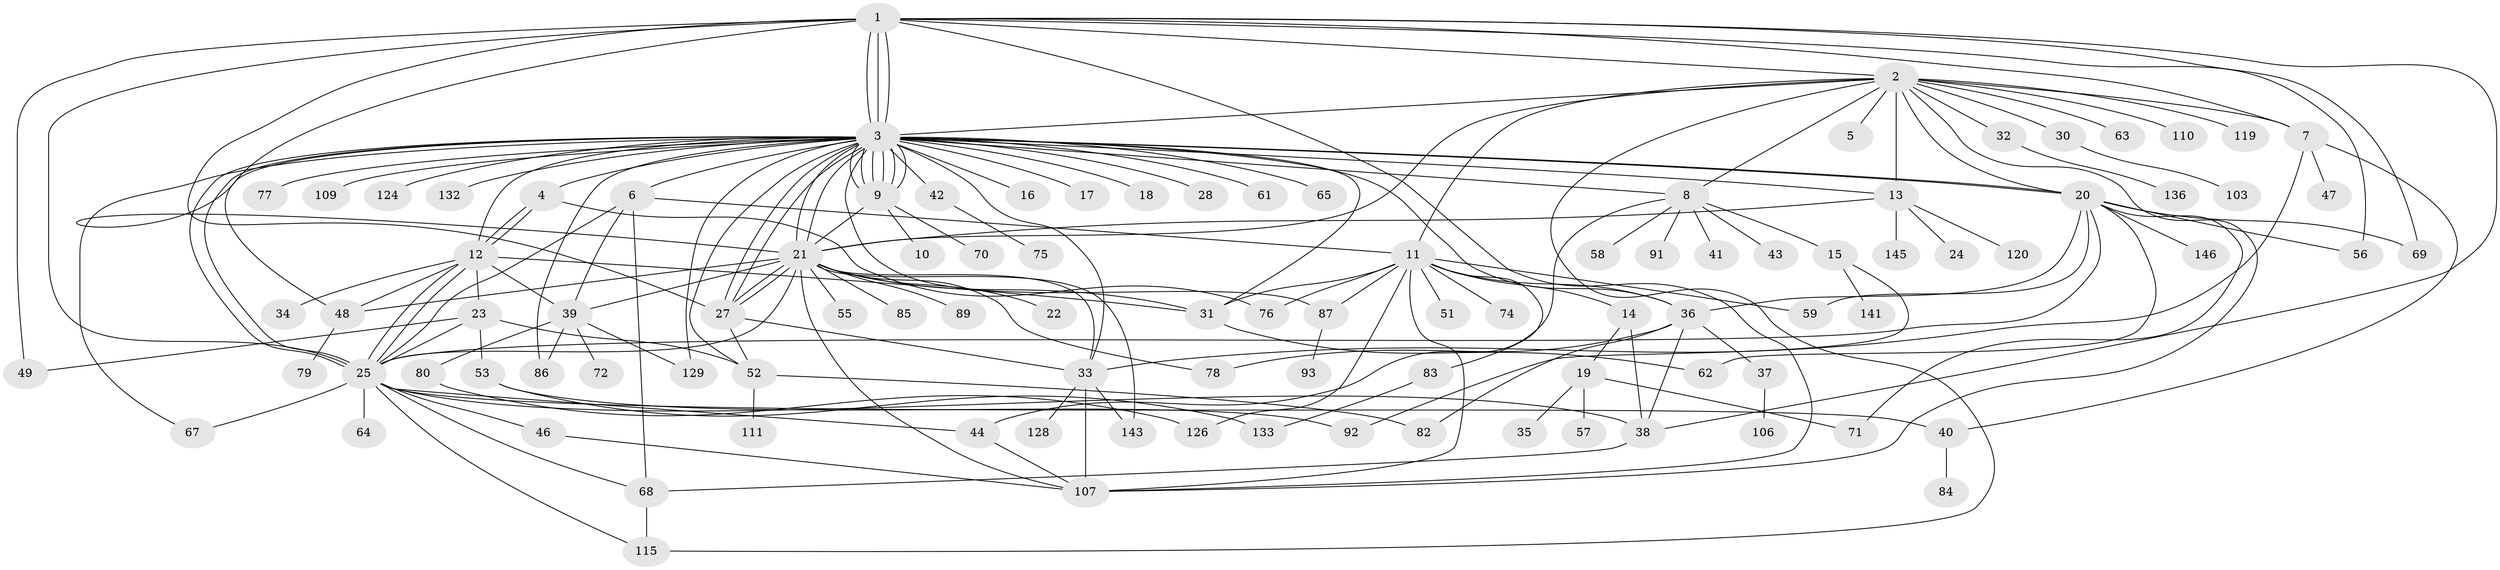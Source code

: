 // original degree distribution, {13: 0.00684931506849315, 17: 0.00684931506849315, 47: 0.00684931506849315, 4: 0.0273972602739726, 1: 0.4520547945205479, 5: 0.0547945205479452, 6: 0.0273972602739726, 8: 0.0136986301369863, 9: 0.00684931506849315, 15: 0.00684931506849315, 10: 0.0136986301369863, 7: 0.0273972602739726, 3: 0.1095890410958904, 11: 0.0136986301369863, 21: 0.00684931506849315, 2: 0.2191780821917808}
// Generated by graph-tools (version 1.1) at 2025/18/03/04/25 18:18:04]
// undirected, 102 vertices, 180 edges
graph export_dot {
graph [start="1"]
  node [color=gray90,style=filled];
  1;
  2 [super="+66"];
  3;
  4;
  5;
  6 [super="+99+26"];
  7 [super="+97"];
  8;
  9;
  10 [super="+60+121+98"];
  11;
  12;
  13 [super="+81"];
  14;
  15;
  16;
  17;
  18;
  19;
  20;
  21 [super="+96"];
  22;
  23;
  24;
  25 [super="+88+29+45"];
  27 [super="+139"];
  28;
  30;
  31 [super="+117"];
  32;
  33;
  34;
  35;
  36 [super="+116"];
  37;
  38;
  39;
  40;
  41;
  42;
  43;
  44 [super="+101+102"];
  46 [super="+90"];
  47;
  48 [super="+54"];
  49 [super="+113"];
  51;
  52;
  53 [super="+137+130"];
  55;
  56;
  57;
  58 [super="+122"];
  59;
  61 [super="+73"];
  62;
  63;
  64;
  65;
  67;
  68;
  69;
  70;
  71;
  72;
  74 [super="+140+118"];
  75;
  76;
  77;
  78;
  79;
  80;
  82 [super="+123"];
  83;
  84;
  85;
  86 [super="+100"];
  87;
  89 [super="+114"];
  91;
  92 [super="+105"];
  93;
  103;
  106;
  107 [super="+125+108+135"];
  109;
  110;
  111;
  115 [super="+127"];
  119;
  120;
  124;
  126;
  128;
  129 [super="+131+144"];
  132;
  133 [super="+134"];
  136;
  141;
  143;
  145;
  146;
  1 -- 2;
  1 -- 3;
  1 -- 3;
  1 -- 3;
  1 -- 7;
  1 -- 21;
  1 -- 38;
  1 -- 56;
  1 -- 69;
  1 -- 107;
  1 -- 25;
  1 -- 49;
  1 -- 27;
  2 -- 3;
  2 -- 5;
  2 -- 7;
  2 -- 8;
  2 -- 11;
  2 -- 13;
  2 -- 20;
  2 -- 30;
  2 -- 32;
  2 -- 63;
  2 -- 107;
  2 -- 110;
  2 -- 115 [weight=2];
  2 -- 119;
  2 -- 21;
  3 -- 4;
  3 -- 6;
  3 -- 8;
  3 -- 9;
  3 -- 9;
  3 -- 9;
  3 -- 9;
  3 -- 9;
  3 -- 9;
  3 -- 12;
  3 -- 13;
  3 -- 16;
  3 -- 17;
  3 -- 18;
  3 -- 20;
  3 -- 20;
  3 -- 21;
  3 -- 21;
  3 -- 25 [weight=4];
  3 -- 25;
  3 -- 27;
  3 -- 27;
  3 -- 28;
  3 -- 31;
  3 -- 33;
  3 -- 36;
  3 -- 42;
  3 -- 52;
  3 -- 61;
  3 -- 65;
  3 -- 67;
  3 -- 77;
  3 -- 86;
  3 -- 87;
  3 -- 109;
  3 -- 124;
  3 -- 132;
  3 -- 129;
  3 -- 48;
  4 -- 12;
  4 -- 12;
  4 -- 76;
  6 -- 11 [weight=2];
  6 -- 68;
  6 -- 39;
  6 -- 25 [weight=2];
  7 -- 33;
  7 -- 40;
  7 -- 47;
  8 -- 15;
  8 -- 41;
  8 -- 43;
  8 -- 44;
  8 -- 58;
  8 -- 91;
  9 -- 10;
  9 -- 21;
  9 -- 70;
  11 -- 14;
  11 -- 31 [weight=2];
  11 -- 36;
  11 -- 51;
  11 -- 59;
  11 -- 74;
  11 -- 76;
  11 -- 83;
  11 -- 87;
  11 -- 107;
  11 -- 126;
  12 -- 23;
  12 -- 25;
  12 -- 25;
  12 -- 31;
  12 -- 34;
  12 -- 39;
  12 -- 48;
  13 -- 21;
  13 -- 24;
  13 -- 120;
  13 -- 145;
  14 -- 19;
  14 -- 38;
  15 -- 141;
  15 -- 92;
  19 -- 35;
  19 -- 57;
  19 -- 71;
  20 -- 25;
  20 -- 36;
  20 -- 56;
  20 -- 59;
  20 -- 62;
  20 -- 69;
  20 -- 71;
  20 -- 146;
  21 -- 22;
  21 -- 27;
  21 -- 27;
  21 -- 31;
  21 -- 33;
  21 -- 39;
  21 -- 48;
  21 -- 55;
  21 -- 78;
  21 -- 85;
  21 -- 89;
  21 -- 107;
  21 -- 143;
  21 -- 25;
  23 -- 25;
  23 -- 49;
  23 -- 52;
  23 -- 53;
  25 -- 115 [weight=2];
  25 -- 44;
  25 -- 64;
  25 -- 67;
  25 -- 68;
  25 -- 46;
  25 -- 38;
  25 -- 40;
  27 -- 33;
  27 -- 52;
  30 -- 103;
  31 -- 62;
  32 -- 136;
  33 -- 128;
  33 -- 143;
  33 -- 107;
  36 -- 37;
  36 -- 38;
  36 -- 78;
  36 -- 82;
  37 -- 106;
  38 -- 68;
  39 -- 72;
  39 -- 80;
  39 -- 86;
  39 -- 129;
  40 -- 84;
  42 -- 75;
  44 -- 107;
  46 -- 107;
  48 -- 79;
  52 -- 82;
  52 -- 111;
  53 -- 92;
  53 -- 133;
  68 -- 115;
  80 -- 126;
  83 -- 133;
  87 -- 93;
}
